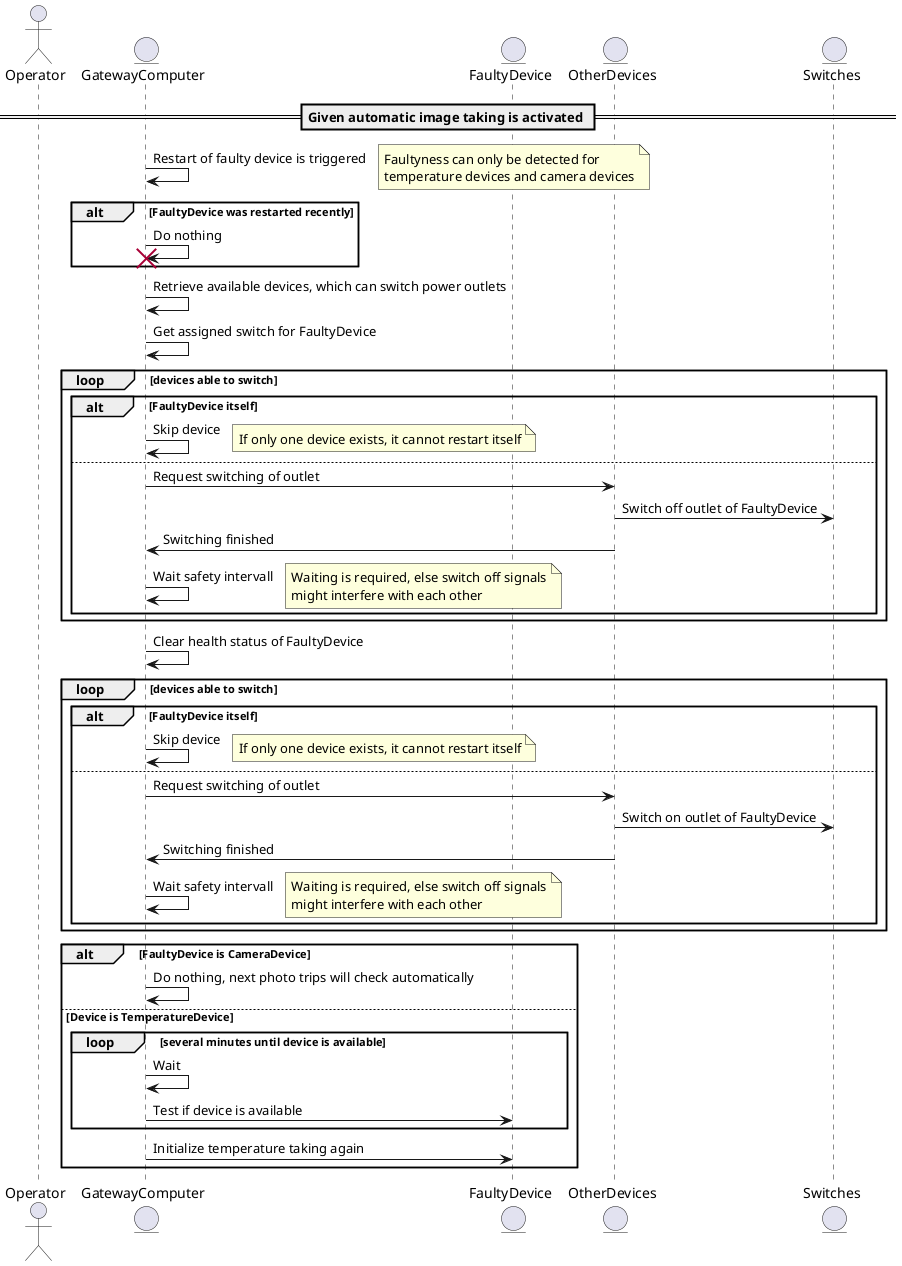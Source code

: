 @startuml Restart of faulty device

actor Operator as op
entity GatewayComputer as gc
entity FaultyDevice as fd
entity OtherDevices as od
entity Switches as s
== Given automatic image taking is activated ==
  gc -> gc: Restart of faulty device is triggered
  note right: Faultyness can only be detected for\ntemperature devices and camera devices
  alt FaultyDevice was restarted recently
    gc -> gc !!: Do nothing
  end
  gc -> gc: Retrieve available devices, which can switch power outlets
  gc -> gc: Get assigned switch for FaultyDevice
  loop devices able to switch
    alt FaultyDevice itself
      gc -> gc: Skip device
      note right: If only one device exists, it cannot restart itself
    else 
      gc -> od: Request switching of outlet
      od -> s: Switch off outlet of FaultyDevice
      od -> gc: Switching finished
      gc -> gc: Wait safety intervall
      note right: Waiting is required, else switch off signals\nmight interfere with each other
    end
  end
  gc -> gc: Clear health status of FaultyDevice
  loop devices able to switch
    alt FaultyDevice itself
      gc -> gc: Skip device
      note right: If only one device exists, it cannot restart itself
    else 
      gc -> od: Request switching of outlet
      od -> s: Switch on outlet of FaultyDevice
      od -> gc: Switching finished
      gc -> gc: Wait safety intervall
      note right: Waiting is required, else switch off signals\nmight interfere with each other
    end
  end
  alt FaultyDevice is CameraDevice
    gc -> gc: Do nothing, next photo trips will check automatically
  else Device is TemperatureDevice
    loop several minutes until device is available
      gc -> gc: Wait
      gc -> fd: Test if device is available
    end
    gc -> fd: Initialize temperature taking again
  end

@enduml